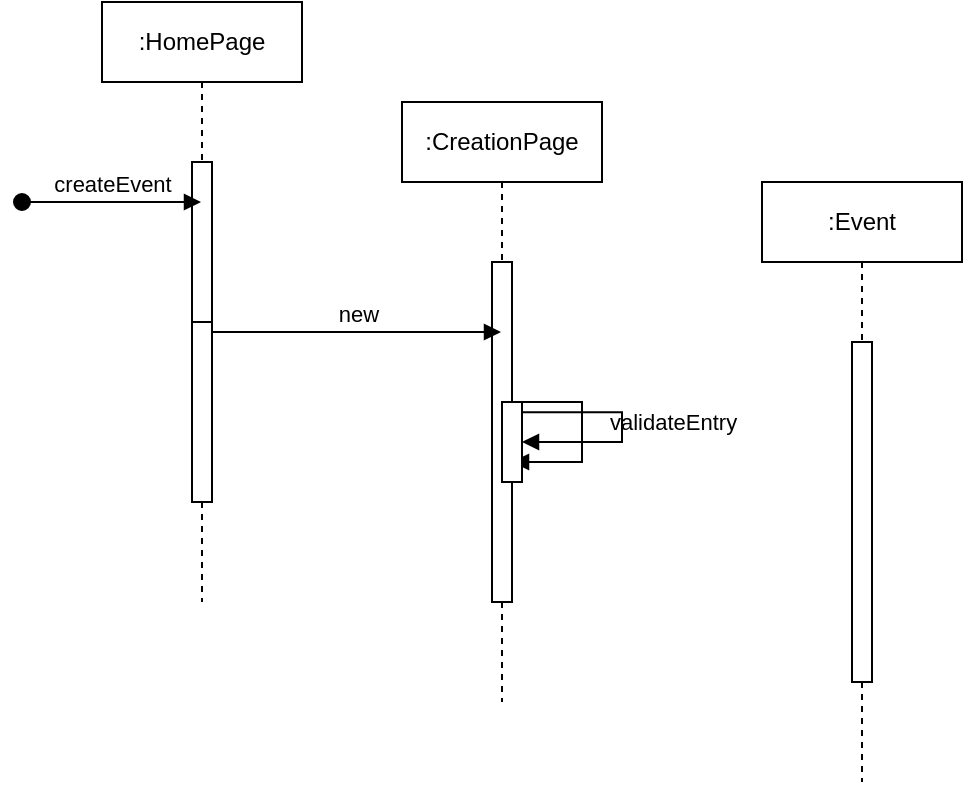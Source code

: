 <mxfile version="24.0.1" type="github">
  <diagram name="Page-1" id="2YBvvXClWsGukQMizWep">
    <mxGraphModel dx="1290" dy="530" grid="1" gridSize="10" guides="1" tooltips="1" connect="1" arrows="1" fold="1" page="1" pageScale="1" pageWidth="850" pageHeight="1100" math="0" shadow="0">
      <root>
        <mxCell id="0" />
        <mxCell id="1" parent="0" />
        <mxCell id="aM9ryv3xv72pqoxQDRHE-5" value=":HomePage" style="shape=umlLifeline;perimeter=lifelinePerimeter;whiteSpace=wrap;html=1;container=0;dropTarget=0;collapsible=0;recursiveResize=0;outlineConnect=0;portConstraint=eastwest;newEdgeStyle={&quot;edgeStyle&quot;:&quot;elbowEdgeStyle&quot;,&quot;elbow&quot;:&quot;vertical&quot;,&quot;curved&quot;:0,&quot;rounded&quot;:0};size=40;" parent="1" vertex="1">
          <mxGeometry x="220" y="40" width="100" height="300" as="geometry" />
        </mxCell>
        <mxCell id="aM9ryv3xv72pqoxQDRHE-6" value="" style="html=1;points=[];perimeter=orthogonalPerimeter;outlineConnect=0;targetShapes=umlLifeline;portConstraint=eastwest;newEdgeStyle={&quot;edgeStyle&quot;:&quot;elbowEdgeStyle&quot;,&quot;elbow&quot;:&quot;vertical&quot;,&quot;curved&quot;:0,&quot;rounded&quot;:0};" parent="aM9ryv3xv72pqoxQDRHE-5" vertex="1">
          <mxGeometry x="45" y="80" width="10" height="170" as="geometry" />
        </mxCell>
        <mxCell id="w_4XsVMxJsRscwwXdhpf-7" value="" style="html=1;points=[[0,0,0,0,5],[0,1,0,0,-5],[1,0,0,0,5],[1,1,0,0,-5]];perimeter=orthogonalPerimeter;outlineConnect=0;targetShapes=umlLifeline;portConstraint=eastwest;newEdgeStyle={&quot;curved&quot;:0,&quot;rounded&quot;:0};" vertex="1" parent="aM9ryv3xv72pqoxQDRHE-5">
          <mxGeometry x="45" y="80" width="10" height="80" as="geometry" />
        </mxCell>
        <mxCell id="w_4XsVMxJsRscwwXdhpf-1" value=":CreationPage" style="shape=umlLifeline;perimeter=lifelinePerimeter;whiteSpace=wrap;html=1;container=0;dropTarget=0;collapsible=0;recursiveResize=0;outlineConnect=0;portConstraint=eastwest;newEdgeStyle={&quot;edgeStyle&quot;:&quot;elbowEdgeStyle&quot;,&quot;elbow&quot;:&quot;vertical&quot;,&quot;curved&quot;:0,&quot;rounded&quot;:0};" vertex="1" parent="1">
          <mxGeometry x="370" y="90" width="100" height="300" as="geometry" />
        </mxCell>
        <mxCell id="w_4XsVMxJsRscwwXdhpf-2" value="" style="html=1;points=[];perimeter=orthogonalPerimeter;outlineConnect=0;targetShapes=umlLifeline;portConstraint=eastwest;newEdgeStyle={&quot;edgeStyle&quot;:&quot;elbowEdgeStyle&quot;,&quot;elbow&quot;:&quot;vertical&quot;,&quot;curved&quot;:0,&quot;rounded&quot;:0};" vertex="1" parent="w_4XsVMxJsRscwwXdhpf-1">
          <mxGeometry x="45" y="80" width="10" height="170" as="geometry" />
        </mxCell>
        <mxCell id="w_4XsVMxJsRscwwXdhpf-3" value=":Event" style="shape=umlLifeline;perimeter=lifelinePerimeter;whiteSpace=wrap;html=1;container=0;dropTarget=0;collapsible=0;recursiveResize=0;outlineConnect=0;portConstraint=eastwest;newEdgeStyle={&quot;edgeStyle&quot;:&quot;elbowEdgeStyle&quot;,&quot;elbow&quot;:&quot;vertical&quot;,&quot;curved&quot;:0,&quot;rounded&quot;:0};" vertex="1" parent="1">
          <mxGeometry x="550" y="130" width="100" height="300" as="geometry" />
        </mxCell>
        <mxCell id="w_4XsVMxJsRscwwXdhpf-4" value="" style="html=1;points=[];perimeter=orthogonalPerimeter;outlineConnect=0;targetShapes=umlLifeline;portConstraint=eastwest;newEdgeStyle={&quot;edgeStyle&quot;:&quot;elbowEdgeStyle&quot;,&quot;elbow&quot;:&quot;vertical&quot;,&quot;curved&quot;:0,&quot;rounded&quot;:0};" vertex="1" parent="w_4XsVMxJsRscwwXdhpf-3">
          <mxGeometry x="45" y="80" width="10" height="170" as="geometry" />
        </mxCell>
        <mxCell id="w_4XsVMxJsRscwwXdhpf-9" value="createEvent" style="html=1;verticalAlign=bottom;startArrow=oval;startFill=1;endArrow=block;startSize=8;curved=0;rounded=0;" edge="1" parent="1" target="aM9ryv3xv72pqoxQDRHE-5">
          <mxGeometry width="60" relative="1" as="geometry">
            <mxPoint x="180" y="140" as="sourcePoint" />
            <mxPoint x="235" y="130" as="targetPoint" />
          </mxGeometry>
        </mxCell>
        <mxCell id="w_4XsVMxJsRscwwXdhpf-11" value="new" style="html=1;verticalAlign=bottom;endArrow=block;curved=0;rounded=0;" edge="1" parent="1" source="aM9ryv3xv72pqoxQDRHE-6" target="w_4XsVMxJsRscwwXdhpf-1">
          <mxGeometry width="80" relative="1" as="geometry">
            <mxPoint x="380" y="280" as="sourcePoint" />
            <mxPoint x="460" y="280" as="targetPoint" />
          </mxGeometry>
        </mxCell>
        <mxCell id="w_4XsVMxJsRscwwXdhpf-16" value="validateEntry" style="html=1;align=left;spacingLeft=2;endArrow=block;rounded=0;edgeStyle=orthogonalEdgeStyle;curved=0;rounded=0;exitX=0.58;exitY=0.517;exitDx=0;exitDy=0;exitPerimeter=0;" edge="1" parent="1" source="w_4XsVMxJsRscwwXdhpf-15">
          <mxGeometry x="0.083" y="10" relative="1" as="geometry">
            <mxPoint x="495.5" y="240" as="sourcePoint" />
            <Array as="points">
              <mxPoint x="428" y="240" />
              <mxPoint x="460" y="240" />
              <mxPoint x="460" y="270" />
            </Array>
            <mxPoint x="425" y="270" as="targetPoint" />
            <mxPoint as="offset" />
          </mxGeometry>
        </mxCell>
        <mxCell id="w_4XsVMxJsRscwwXdhpf-17" value="" style="html=1;align=left;spacingLeft=2;endArrow=block;rounded=0;edgeStyle=orthogonalEdgeStyle;curved=0;rounded=0;exitX=0.58;exitY=0.517;exitDx=0;exitDy=0;exitPerimeter=0;" edge="1" parent="1" source="w_4XsVMxJsRscwwXdhpf-1" target="w_4XsVMxJsRscwwXdhpf-15">
          <mxGeometry relative="1" as="geometry">
            <mxPoint x="428" y="245" as="sourcePoint" />
            <Array as="points" />
            <mxPoint x="425" y="270" as="targetPoint" />
          </mxGeometry>
        </mxCell>
        <mxCell id="w_4XsVMxJsRscwwXdhpf-15" value="" style="html=1;points=[[0,0,0,0,5],[0,1,0,0,-5],[1,0,0,0,5],[1,1,0,0,-5]];perimeter=orthogonalPerimeter;outlineConnect=0;targetShapes=umlLifeline;portConstraint=eastwest;newEdgeStyle={&quot;curved&quot;:0,&quot;rounded&quot;:0};" vertex="1" parent="1">
          <mxGeometry x="420" y="240" width="10" height="40" as="geometry" />
        </mxCell>
      </root>
    </mxGraphModel>
  </diagram>
</mxfile>
